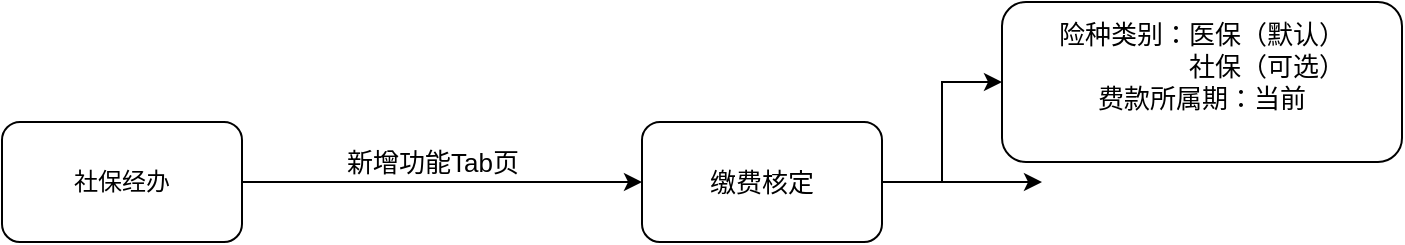 <mxfile version="17.2.5" type="github" pages="2">
  <diagram id="BOsJfqFg0um7-NVU1Jfv" name="Page-1">
    <mxGraphModel dx="946" dy="614" grid="1" gridSize="10" guides="1" tooltips="1" connect="1" arrows="1" fold="1" page="1" pageScale="1" pageWidth="827" pageHeight="1169" math="0" shadow="0">
      <root>
        <mxCell id="0" />
        <mxCell id="1" parent="0" />
        <mxCell id="e28FlrjdzGteuqTWlwmg-3" style="edgeStyle=orthogonalEdgeStyle;rounded=0;orthogonalLoop=1;jettySize=auto;html=1;entryX=0;entryY=0.5;entryDx=0;entryDy=0;fontSize=13;" edge="1" parent="1" source="x4hVoKW0xbYx2VKnbX14-1" target="e28FlrjdzGteuqTWlwmg-2">
          <mxGeometry relative="1" as="geometry" />
        </mxCell>
        <mxCell id="x4hVoKW0xbYx2VKnbX14-1" value="社保经办" style="rounded=1;whiteSpace=wrap;html=1;" parent="1" vertex="1">
          <mxGeometry x="30" y="70" width="120" height="60" as="geometry" />
        </mxCell>
        <mxCell id="e28FlrjdzGteuqTWlwmg-6" value="" style="edgeStyle=orthogonalEdgeStyle;rounded=0;orthogonalLoop=1;jettySize=auto;html=1;fontSize=13;" edge="1" parent="1" source="e28FlrjdzGteuqTWlwmg-2" target="e28FlrjdzGteuqTWlwmg-5">
          <mxGeometry relative="1" as="geometry" />
        </mxCell>
        <mxCell id="e28FlrjdzGteuqTWlwmg-8" value="" style="edgeStyle=orthogonalEdgeStyle;rounded=0;orthogonalLoop=1;jettySize=auto;html=1;fontSize=13;" edge="1" parent="1" source="e28FlrjdzGteuqTWlwmg-2">
          <mxGeometry relative="1" as="geometry">
            <mxPoint x="550" y="100" as="targetPoint" />
          </mxGeometry>
        </mxCell>
        <mxCell id="e28FlrjdzGteuqTWlwmg-2" value="缴费核定" style="rounded=1;whiteSpace=wrap;html=1;fontSize=13;" vertex="1" parent="1">
          <mxGeometry x="350" y="70" width="120" height="60" as="geometry" />
        </mxCell>
        <mxCell id="e28FlrjdzGteuqTWlwmg-4" value="新增功能Tab页" style="text;html=1;align=center;verticalAlign=middle;resizable=0;points=[];autosize=1;strokeColor=none;fillColor=none;fontSize=13;" vertex="1" parent="1">
          <mxGeometry x="195" y="80" width="100" height="20" as="geometry" />
        </mxCell>
        <mxCell id="e28FlrjdzGteuqTWlwmg-5" value="险种类别：医保（默认）&lt;br&gt;&amp;nbsp; &amp;nbsp; &amp;nbsp; &amp;nbsp; &amp;nbsp; &amp;nbsp; &amp;nbsp; &amp;nbsp; &amp;nbsp; 社保（可选）&lt;br&gt;费款所属期：当前&lt;br&gt;&lt;br&gt;" style="whiteSpace=wrap;html=1;fontSize=13;rounded=1;" vertex="1" parent="1">
          <mxGeometry x="530" y="10" width="200" height="80" as="geometry" />
        </mxCell>
      </root>
    </mxGraphModel>
  </diagram>
  <diagram id="lGwKnchuFUU-27uKAaca" name="Page-2">
    <mxGraphModel dx="946" dy="614" grid="1" gridSize="10" guides="1" tooltips="1" connect="1" arrows="1" fold="1" page="1" pageScale="1" pageWidth="827" pageHeight="1169" math="0" shadow="0">
      <root>
        <mxCell id="0" />
        <mxCell id="1" parent="0" />
      </root>
    </mxGraphModel>
  </diagram>
</mxfile>
